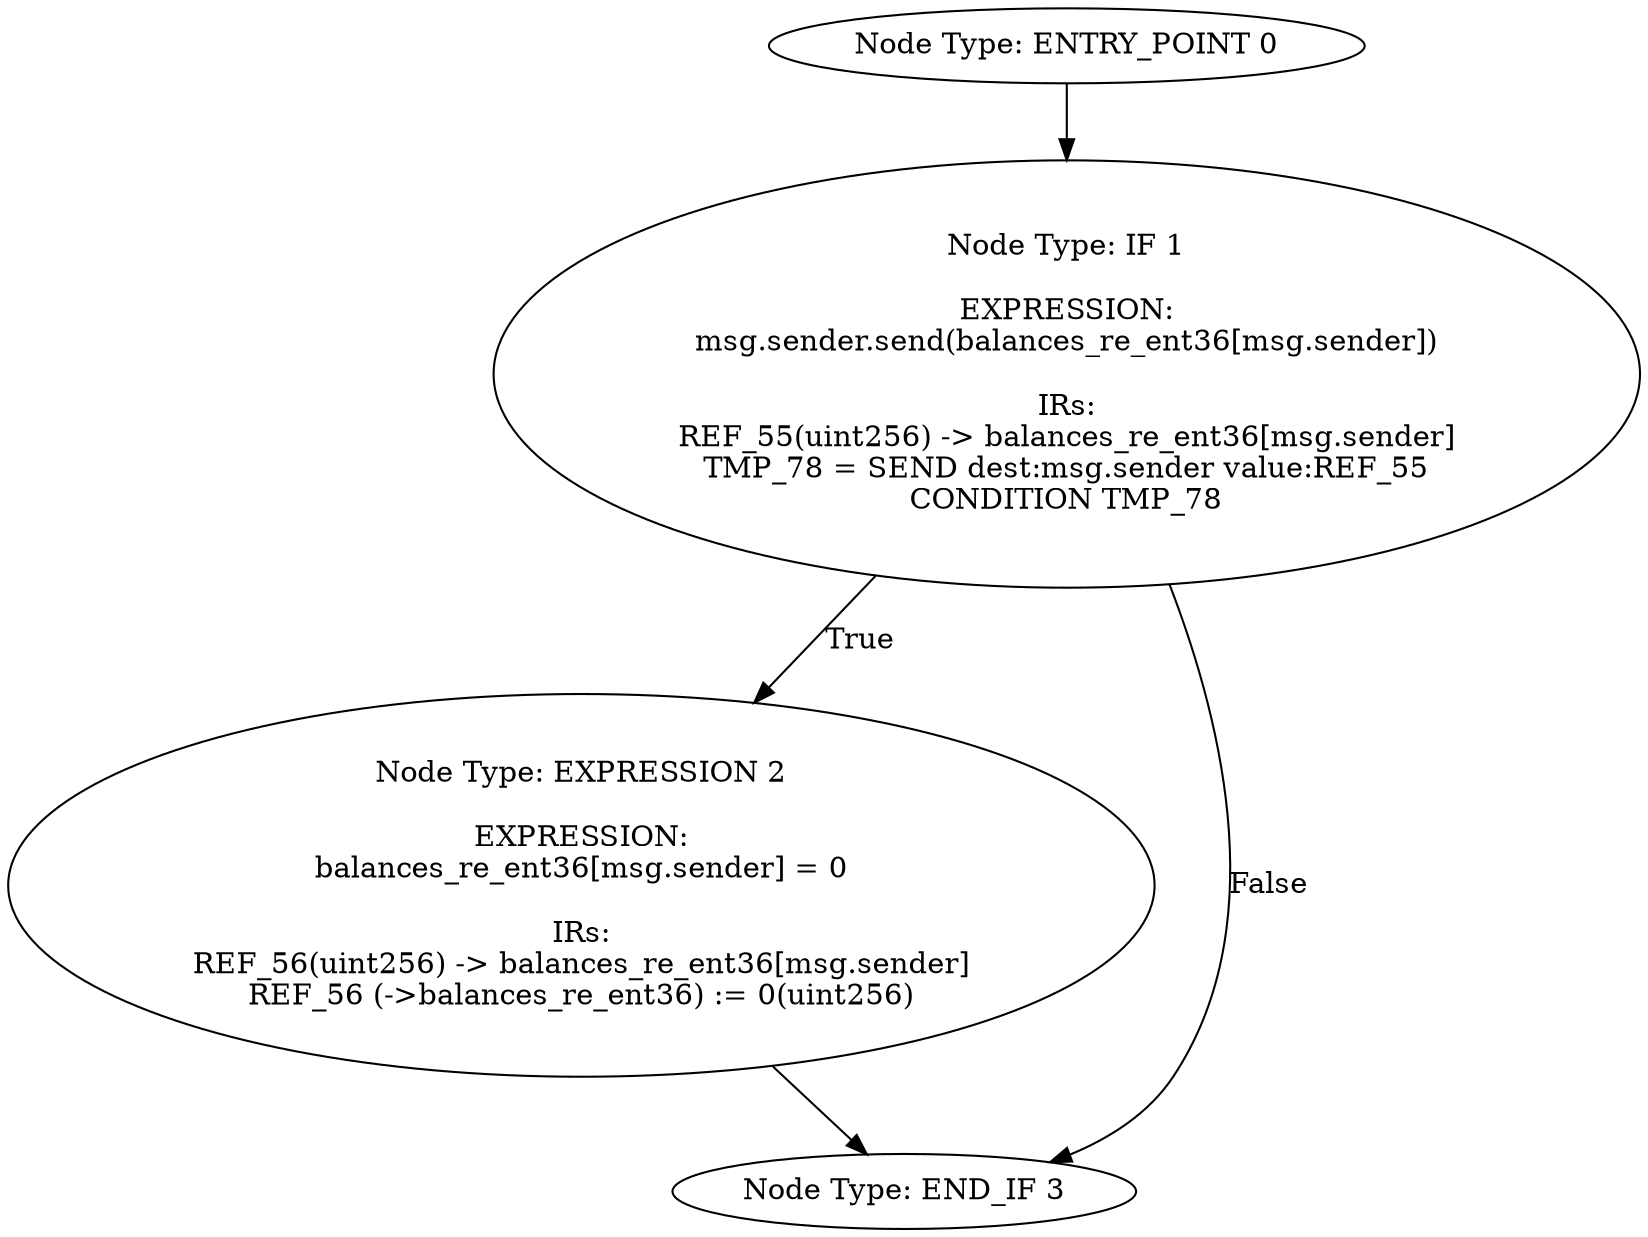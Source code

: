 digraph{
0[label="Node Type: ENTRY_POINT 0
"];
0->1;
1[label="Node Type: IF 1

EXPRESSION:
msg.sender.send(balances_re_ent36[msg.sender])

IRs:
REF_55(uint256) -> balances_re_ent36[msg.sender]
TMP_78 = SEND dest:msg.sender value:REF_55
CONDITION TMP_78"];
1->2[label="True"];
1->3[label="False"];
2[label="Node Type: EXPRESSION 2

EXPRESSION:
balances_re_ent36[msg.sender] = 0

IRs:
REF_56(uint256) -> balances_re_ent36[msg.sender]
REF_56 (->balances_re_ent36) := 0(uint256)"];
2->3;
3[label="Node Type: END_IF 3
"];
}
